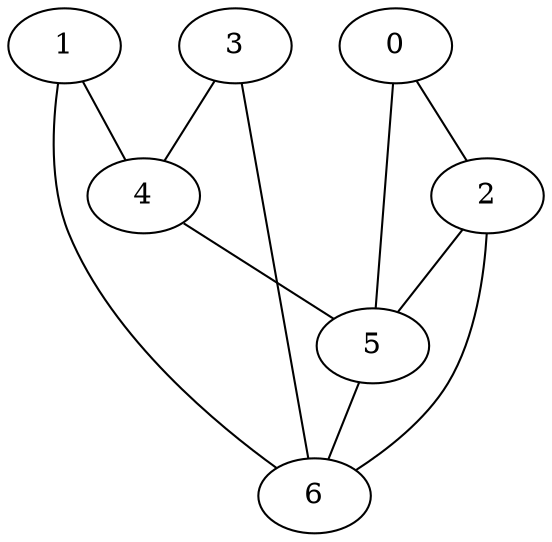 graph {
0 ;
1 ;
2 ;
3 ;
4 ;
5 ;
6 ;
0 -- 2 ;
0 -- 5 ;
1 -- 4 ;
1 -- 6 ;
2 -- 6 ;
2 -- 5 ;
3 -- 6 ;
3 -- 4 ;
4 -- 5 ;
5 -- 6 ;
}
